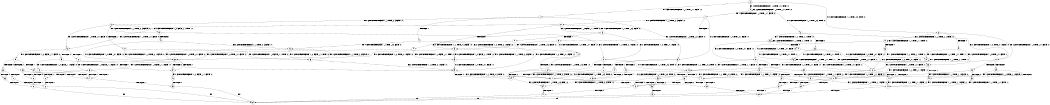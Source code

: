 digraph BCG {
size = "7, 10.5";
center = TRUE;
node [shape = circle];
0 [peripheries = 2];
0 -> 1 [label = "EX !1 !ATOMIC_EXCH_BRANCH (1, +1, TRUE, +1, 1, FALSE) !:0:"];
0 -> 2 [label = "EX !2 !ATOMIC_EXCH_BRANCH (1, +0, TRUE, +0, 1, TRUE) !:0:"];
0 -> 3 [label = "EX !0 !ATOMIC_EXCH_BRANCH (1, +1, TRUE, +0, 3, TRUE) !:0:"];
1 -> 4 [label = "TERMINATE !1"];
1 -> 5 [label = "EX !2 !ATOMIC_EXCH_BRANCH (1, +0, TRUE, +0, 1, FALSE) !:0:"];
1 -> 6 [label = "EX !0 !ATOMIC_EXCH_BRANCH (1, +1, TRUE, +0, 3, FALSE) !:0:"];
2 -> 7 [label = "EX !1 !ATOMIC_EXCH_BRANCH (1, +1, TRUE, +1, 1, FALSE) !:0:"];
2 -> 8 [label = "EX !0 !ATOMIC_EXCH_BRANCH (1, +1, TRUE, +0, 3, TRUE) !:0:"];
2 -> 2 [label = "EX !2 !ATOMIC_EXCH_BRANCH (1, +0, TRUE, +0, 1, TRUE) !:0:"];
3 -> 9 [label = "TERMINATE !0"];
3 -> 10 [label = "EX !1 !ATOMIC_EXCH_BRANCH (1, +1, TRUE, +1, 1, TRUE) !:0:"];
3 -> 11 [label = "EX !2 !ATOMIC_EXCH_BRANCH (1, +0, TRUE, +0, 1, FALSE) !:0:"];
4 -> 12 [label = "EX !2 !ATOMIC_EXCH_BRANCH (1, +0, TRUE, +0, 1, FALSE) !:0:"];
4 -> 13 [label = "EX !0 !ATOMIC_EXCH_BRANCH (1, +1, TRUE, +0, 3, FALSE) !:0:"];
5 -> 14 [label = "TERMINATE !1"];
5 -> 15 [label = "TERMINATE !2"];
5 -> 16 [label = "EX !0 !ATOMIC_EXCH_BRANCH (1, +1, TRUE, +0, 3, TRUE) !:0:"];
6 -> 17 [label = "TERMINATE !1"];
6 -> 18 [label = "EX !2 !ATOMIC_EXCH_BRANCH (1, +0, TRUE, +0, 1, FALSE) !:0:"];
6 -> 19 [label = "EX !0 !ATOMIC_EXCH_BRANCH (1, +0, FALSE, +1, 1, TRUE) !:0:"];
7 -> 20 [label = "TERMINATE !1"];
7 -> 21 [label = "EX !0 !ATOMIC_EXCH_BRANCH (1, +1, TRUE, +0, 3, FALSE) !:0:"];
7 -> 5 [label = "EX !2 !ATOMIC_EXCH_BRANCH (1, +0, TRUE, +0, 1, FALSE) !:0:"];
8 -> 22 [label = "TERMINATE !0"];
8 -> 23 [label = "EX !1 !ATOMIC_EXCH_BRANCH (1, +1, TRUE, +1, 1, TRUE) !:0:"];
8 -> 11 [label = "EX !2 !ATOMIC_EXCH_BRANCH (1, +0, TRUE, +0, 1, FALSE) !:0:"];
9 -> 24 [label = "EX !1 !ATOMIC_EXCH_BRANCH (1, +1, TRUE, +1, 1, TRUE) !:1:"];
9 -> 25 [label = "EX !2 !ATOMIC_EXCH_BRANCH (1, +0, TRUE, +0, 1, FALSE) !:1:"];
10 -> 26 [label = "TERMINATE !0"];
10 -> 27 [label = "EX !2 !ATOMIC_EXCH_BRANCH (1, +0, TRUE, +0, 1, FALSE) !:0:"];
10 -> 10 [label = "EX !1 !ATOMIC_EXCH_BRANCH (1, +1, TRUE, +1, 1, TRUE) !:0:"];
11 -> 28 [label = "TERMINATE !2"];
11 -> 29 [label = "TERMINATE !0"];
11 -> 16 [label = "EX !1 !ATOMIC_EXCH_BRANCH (1, +1, TRUE, +1, 1, FALSE) !:0:"];
12 -> 30 [label = "TERMINATE !2"];
12 -> 31 [label = "EX !0 !ATOMIC_EXCH_BRANCH (1, +1, TRUE, +0, 3, TRUE) !:0:"];
13 -> 32 [label = "EX !2 !ATOMIC_EXCH_BRANCH (1, +0, TRUE, +0, 1, FALSE) !:0:"];
13 -> 33 [label = "EX !0 !ATOMIC_EXCH_BRANCH (1, +0, FALSE, +1, 1, TRUE) !:0:"];
14 -> 30 [label = "TERMINATE !2"];
14 -> 31 [label = "EX !0 !ATOMIC_EXCH_BRANCH (1, +1, TRUE, +0, 3, TRUE) !:0:"];
15 -> 30 [label = "TERMINATE !1"];
15 -> 34 [label = "EX !0 !ATOMIC_EXCH_BRANCH (1, +1, TRUE, +0, 3, TRUE) !:0:"];
16 -> 35 [label = "TERMINATE !1"];
16 -> 36 [label = "TERMINATE !2"];
16 -> 37 [label = "TERMINATE !0"];
17 -> 32 [label = "EX !2 !ATOMIC_EXCH_BRANCH (1, +0, TRUE, +0, 1, FALSE) !:0:"];
17 -> 33 [label = "EX !0 !ATOMIC_EXCH_BRANCH (1, +0, FALSE, +1, 1, TRUE) !:0:"];
18 -> 38 [label = "TERMINATE !1"];
18 -> 39 [label = "TERMINATE !2"];
18 -> 40 [label = "EX !0 !ATOMIC_EXCH_BRANCH (1, +0, FALSE, +1, 1, FALSE) !:0:"];
19 -> 41 [label = "TERMINATE !1"];
19 -> 42 [label = "EX !2 !ATOMIC_EXCH_BRANCH (1, +0, TRUE, +0, 1, FALSE) !:0:"];
19 -> 6 [label = "EX !0 !ATOMIC_EXCH_BRANCH (1, +1, TRUE, +0, 3, FALSE) !:0:"];
20 -> 43 [label = "EX !0 !ATOMIC_EXCH_BRANCH (1, +1, TRUE, +0, 3, FALSE) !:0:"];
20 -> 12 [label = "EX !2 !ATOMIC_EXCH_BRANCH (1, +0, TRUE, +0, 1, FALSE) !:0:"];
21 -> 44 [label = "TERMINATE !1"];
21 -> 18 [label = "EX !2 !ATOMIC_EXCH_BRANCH (1, +0, TRUE, +0, 1, FALSE) !:0:"];
21 -> 45 [label = "EX !0 !ATOMIC_EXCH_BRANCH (1, +0, FALSE, +1, 1, TRUE) !:0:"];
22 -> 46 [label = "EX !1 !ATOMIC_EXCH_BRANCH (1, +1, TRUE, +1, 1, TRUE) !:1:"];
22 -> 25 [label = "EX !2 !ATOMIC_EXCH_BRANCH (1, +0, TRUE, +0, 1, FALSE) !:1:"];
23 -> 47 [label = "TERMINATE !0"];
23 -> 27 [label = "EX !2 !ATOMIC_EXCH_BRANCH (1, +0, TRUE, +0, 1, FALSE) !:0:"];
23 -> 23 [label = "EX !1 !ATOMIC_EXCH_BRANCH (1, +1, TRUE, +1, 1, TRUE) !:0:"];
24 -> 48 [label = "EX !2 !ATOMIC_EXCH_BRANCH (1, +0, TRUE, +0, 1, FALSE) !:1:"];
24 -> 24 [label = "EX !1 !ATOMIC_EXCH_BRANCH (1, +1, TRUE, +1, 1, TRUE) !:1:"];
25 -> 49 [label = "TERMINATE !2"];
25 -> 50 [label = "EX !1 !ATOMIC_EXCH_BRANCH (1, +1, TRUE, +1, 1, FALSE) !:1:"];
26 -> 48 [label = "EX !2 !ATOMIC_EXCH_BRANCH (1, +0, TRUE, +0, 1, FALSE) !:1:"];
26 -> 24 [label = "EX !1 !ATOMIC_EXCH_BRANCH (1, +1, TRUE, +1, 1, TRUE) !:1:"];
27 -> 51 [label = "TERMINATE !2"];
27 -> 52 [label = "TERMINATE !0"];
27 -> 16 [label = "EX !1 !ATOMIC_EXCH_BRANCH (1, +1, TRUE, +1, 1, FALSE) !:0:"];
28 -> 53 [label = "TERMINATE !0"];
28 -> 34 [label = "EX !1 !ATOMIC_EXCH_BRANCH (1, +1, TRUE, +1, 1, FALSE) !:0:"];
29 -> 49 [label = "TERMINATE !2"];
29 -> 50 [label = "EX !1 !ATOMIC_EXCH_BRANCH (1, +1, TRUE, +1, 1, FALSE) !:1:"];
30 -> 54 [label = "EX !0 !ATOMIC_EXCH_BRANCH (1, +1, TRUE, +0, 3, TRUE) !:0:"];
31 -> 55 [label = "TERMINATE !2"];
31 -> 56 [label = "TERMINATE !0"];
32 -> 57 [label = "TERMINATE !2"];
32 -> 58 [label = "EX !0 !ATOMIC_EXCH_BRANCH (1, +0, FALSE, +1, 1, FALSE) !:0:"];
33 -> 59 [label = "EX !2 !ATOMIC_EXCH_BRANCH (1, +0, TRUE, +0, 1, FALSE) !:0:"];
33 -> 13 [label = "EX !0 !ATOMIC_EXCH_BRANCH (1, +1, TRUE, +0, 3, FALSE) !:0:"];
34 -> 55 [label = "TERMINATE !1"];
34 -> 60 [label = "TERMINATE !0"];
35 -> 55 [label = "TERMINATE !2"];
35 -> 56 [label = "TERMINATE !0"];
36 -> 55 [label = "TERMINATE !1"];
36 -> 60 [label = "TERMINATE !0"];
37 -> 61 [label = "TERMINATE !1"];
37 -> 62 [label = "TERMINATE !2"];
38 -> 57 [label = "TERMINATE !2"];
38 -> 58 [label = "EX !0 !ATOMIC_EXCH_BRANCH (1, +0, FALSE, +1, 1, FALSE) !:0:"];
39 -> 57 [label = "TERMINATE !1"];
39 -> 63 [label = "EX !0 !ATOMIC_EXCH_BRANCH (1, +0, FALSE, +1, 1, FALSE) !:0:"];
40 -> 64 [label = "TERMINATE !1"];
40 -> 65 [label = "TERMINATE !2"];
40 -> 66 [label = "TERMINATE !0"];
41 -> 59 [label = "EX !2 !ATOMIC_EXCH_BRANCH (1, +0, TRUE, +0, 1, FALSE) !:0:"];
41 -> 13 [label = "EX !0 !ATOMIC_EXCH_BRANCH (1, +1, TRUE, +0, 3, FALSE) !:0:"];
42 -> 67 [label = "TERMINATE !1"];
42 -> 68 [label = "TERMINATE !2"];
42 -> 16 [label = "EX !0 !ATOMIC_EXCH_BRANCH (1, +1, TRUE, +0, 3, TRUE) !:0:"];
43 -> 32 [label = "EX !2 !ATOMIC_EXCH_BRANCH (1, +0, TRUE, +0, 1, FALSE) !:0:"];
43 -> 69 [label = "EX !0 !ATOMIC_EXCH_BRANCH (1, +0, FALSE, +1, 1, TRUE) !:0:"];
44 -> 32 [label = "EX !2 !ATOMIC_EXCH_BRANCH (1, +0, TRUE, +0, 1, FALSE) !:0:"];
44 -> 69 [label = "EX !0 !ATOMIC_EXCH_BRANCH (1, +0, FALSE, +1, 1, TRUE) !:0:"];
45 -> 70 [label = "TERMINATE !1"];
45 -> 42 [label = "EX !2 !ATOMIC_EXCH_BRANCH (1, +0, TRUE, +0, 1, FALSE) !:0:"];
45 -> 21 [label = "EX !0 !ATOMIC_EXCH_BRANCH (1, +1, TRUE, +0, 3, FALSE) !:0:"];
46 -> 48 [label = "EX !2 !ATOMIC_EXCH_BRANCH (1, +0, TRUE, +0, 1, FALSE) !:1:"];
46 -> 46 [label = "EX !1 !ATOMIC_EXCH_BRANCH (1, +1, TRUE, +1, 1, TRUE) !:1:"];
47 -> 48 [label = "EX !2 !ATOMIC_EXCH_BRANCH (1, +0, TRUE, +0, 1, FALSE) !:1:"];
47 -> 46 [label = "EX !1 !ATOMIC_EXCH_BRANCH (1, +1, TRUE, +1, 1, TRUE) !:1:"];
48 -> 71 [label = "TERMINATE !2"];
48 -> 50 [label = "EX !1 !ATOMIC_EXCH_BRANCH (1, +1, TRUE, +1, 1, FALSE) !:1:"];
49 -> 72 [label = "EX !1 !ATOMIC_EXCH_BRANCH (1, +1, TRUE, +1, 1, FALSE) !:1:"];
50 -> 61 [label = "TERMINATE !1"];
50 -> 62 [label = "TERMINATE !2"];
51 -> 73 [label = "TERMINATE !0"];
51 -> 34 [label = "EX !1 !ATOMIC_EXCH_BRANCH (1, +1, TRUE, +1, 1, FALSE) !:0:"];
52 -> 71 [label = "TERMINATE !2"];
52 -> 50 [label = "EX !1 !ATOMIC_EXCH_BRANCH (1, +1, TRUE, +1, 1, FALSE) !:1:"];
53 -> 72 [label = "EX !1 !ATOMIC_EXCH_BRANCH (1, +1, TRUE, +1, 1, FALSE) !:1:"];
54 -> 74 [label = "TERMINATE !0"];
55 -> 74 [label = "TERMINATE !0"];
56 -> 75 [label = "TERMINATE !2"];
57 -> 76 [label = "EX !0 !ATOMIC_EXCH_BRANCH (1, +0, FALSE, +1, 1, FALSE) !:0:"];
58 -> 77 [label = "TERMINATE !2"];
58 -> 78 [label = "TERMINATE !0"];
59 -> 79 [label = "TERMINATE !2"];
59 -> 31 [label = "EX !0 !ATOMIC_EXCH_BRANCH (1, +1, TRUE, +0, 3, TRUE) !:0:"];
60 -> 80 [label = "TERMINATE !1"];
61 -> 75 [label = "TERMINATE !2"];
62 -> 80 [label = "TERMINATE !1"];
63 -> 77 [label = "TERMINATE !1"];
63 -> 81 [label = "TERMINATE !0"];
64 -> 77 [label = "TERMINATE !2"];
64 -> 78 [label = "TERMINATE !0"];
65 -> 77 [label = "TERMINATE !1"];
65 -> 81 [label = "TERMINATE !0"];
66 -> 82 [label = "TERMINATE !1"];
66 -> 83 [label = "TERMINATE !2"];
67 -> 79 [label = "TERMINATE !2"];
67 -> 31 [label = "EX !0 !ATOMIC_EXCH_BRANCH (1, +1, TRUE, +0, 3, TRUE) !:0:"];
68 -> 79 [label = "TERMINATE !1"];
68 -> 34 [label = "EX !0 !ATOMIC_EXCH_BRANCH (1, +1, TRUE, +0, 3, TRUE) !:0:"];
69 -> 59 [label = "EX !2 !ATOMIC_EXCH_BRANCH (1, +0, TRUE, +0, 1, FALSE) !:0:"];
69 -> 43 [label = "EX !0 !ATOMIC_EXCH_BRANCH (1, +1, TRUE, +0, 3, FALSE) !:0:"];
70 -> 59 [label = "EX !2 !ATOMIC_EXCH_BRANCH (1, +0, TRUE, +0, 1, FALSE) !:0:"];
70 -> 43 [label = "EX !0 !ATOMIC_EXCH_BRANCH (1, +1, TRUE, +0, 3, FALSE) !:0:"];
71 -> 72 [label = "EX !1 !ATOMIC_EXCH_BRANCH (1, +1, TRUE, +1, 1, FALSE) !:1:"];
72 -> 80 [label = "TERMINATE !1"];
73 -> 72 [label = "EX !1 !ATOMIC_EXCH_BRANCH (1, +1, TRUE, +1, 1, FALSE) !:1:"];
74 -> 84 [label = "exit"];
75 -> 84 [label = "exit"];
76 -> 85 [label = "TERMINATE !0"];
77 -> 85 [label = "TERMINATE !0"];
78 -> 86 [label = "TERMINATE !2"];
79 -> 54 [label = "EX !0 !ATOMIC_EXCH_BRANCH (1, +1, TRUE, +0, 3, TRUE) !:0:"];
80 -> 84 [label = "exit"];
81 -> 87 [label = "TERMINATE !1"];
82 -> 86 [label = "TERMINATE !2"];
83 -> 87 [label = "TERMINATE !1"];
85 -> 84 [label = "exit"];
86 -> 84 [label = "exit"];
87 -> 84 [label = "exit"];
}
